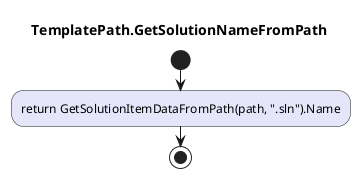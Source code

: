 @startuml TemplatePath.GetSolutionNameFromPath
title TemplatePath.GetSolutionNameFromPath
start
#Lavender:return GetSolutionItemDataFromPath(path, ".sln").Name;
stop
@enduml
